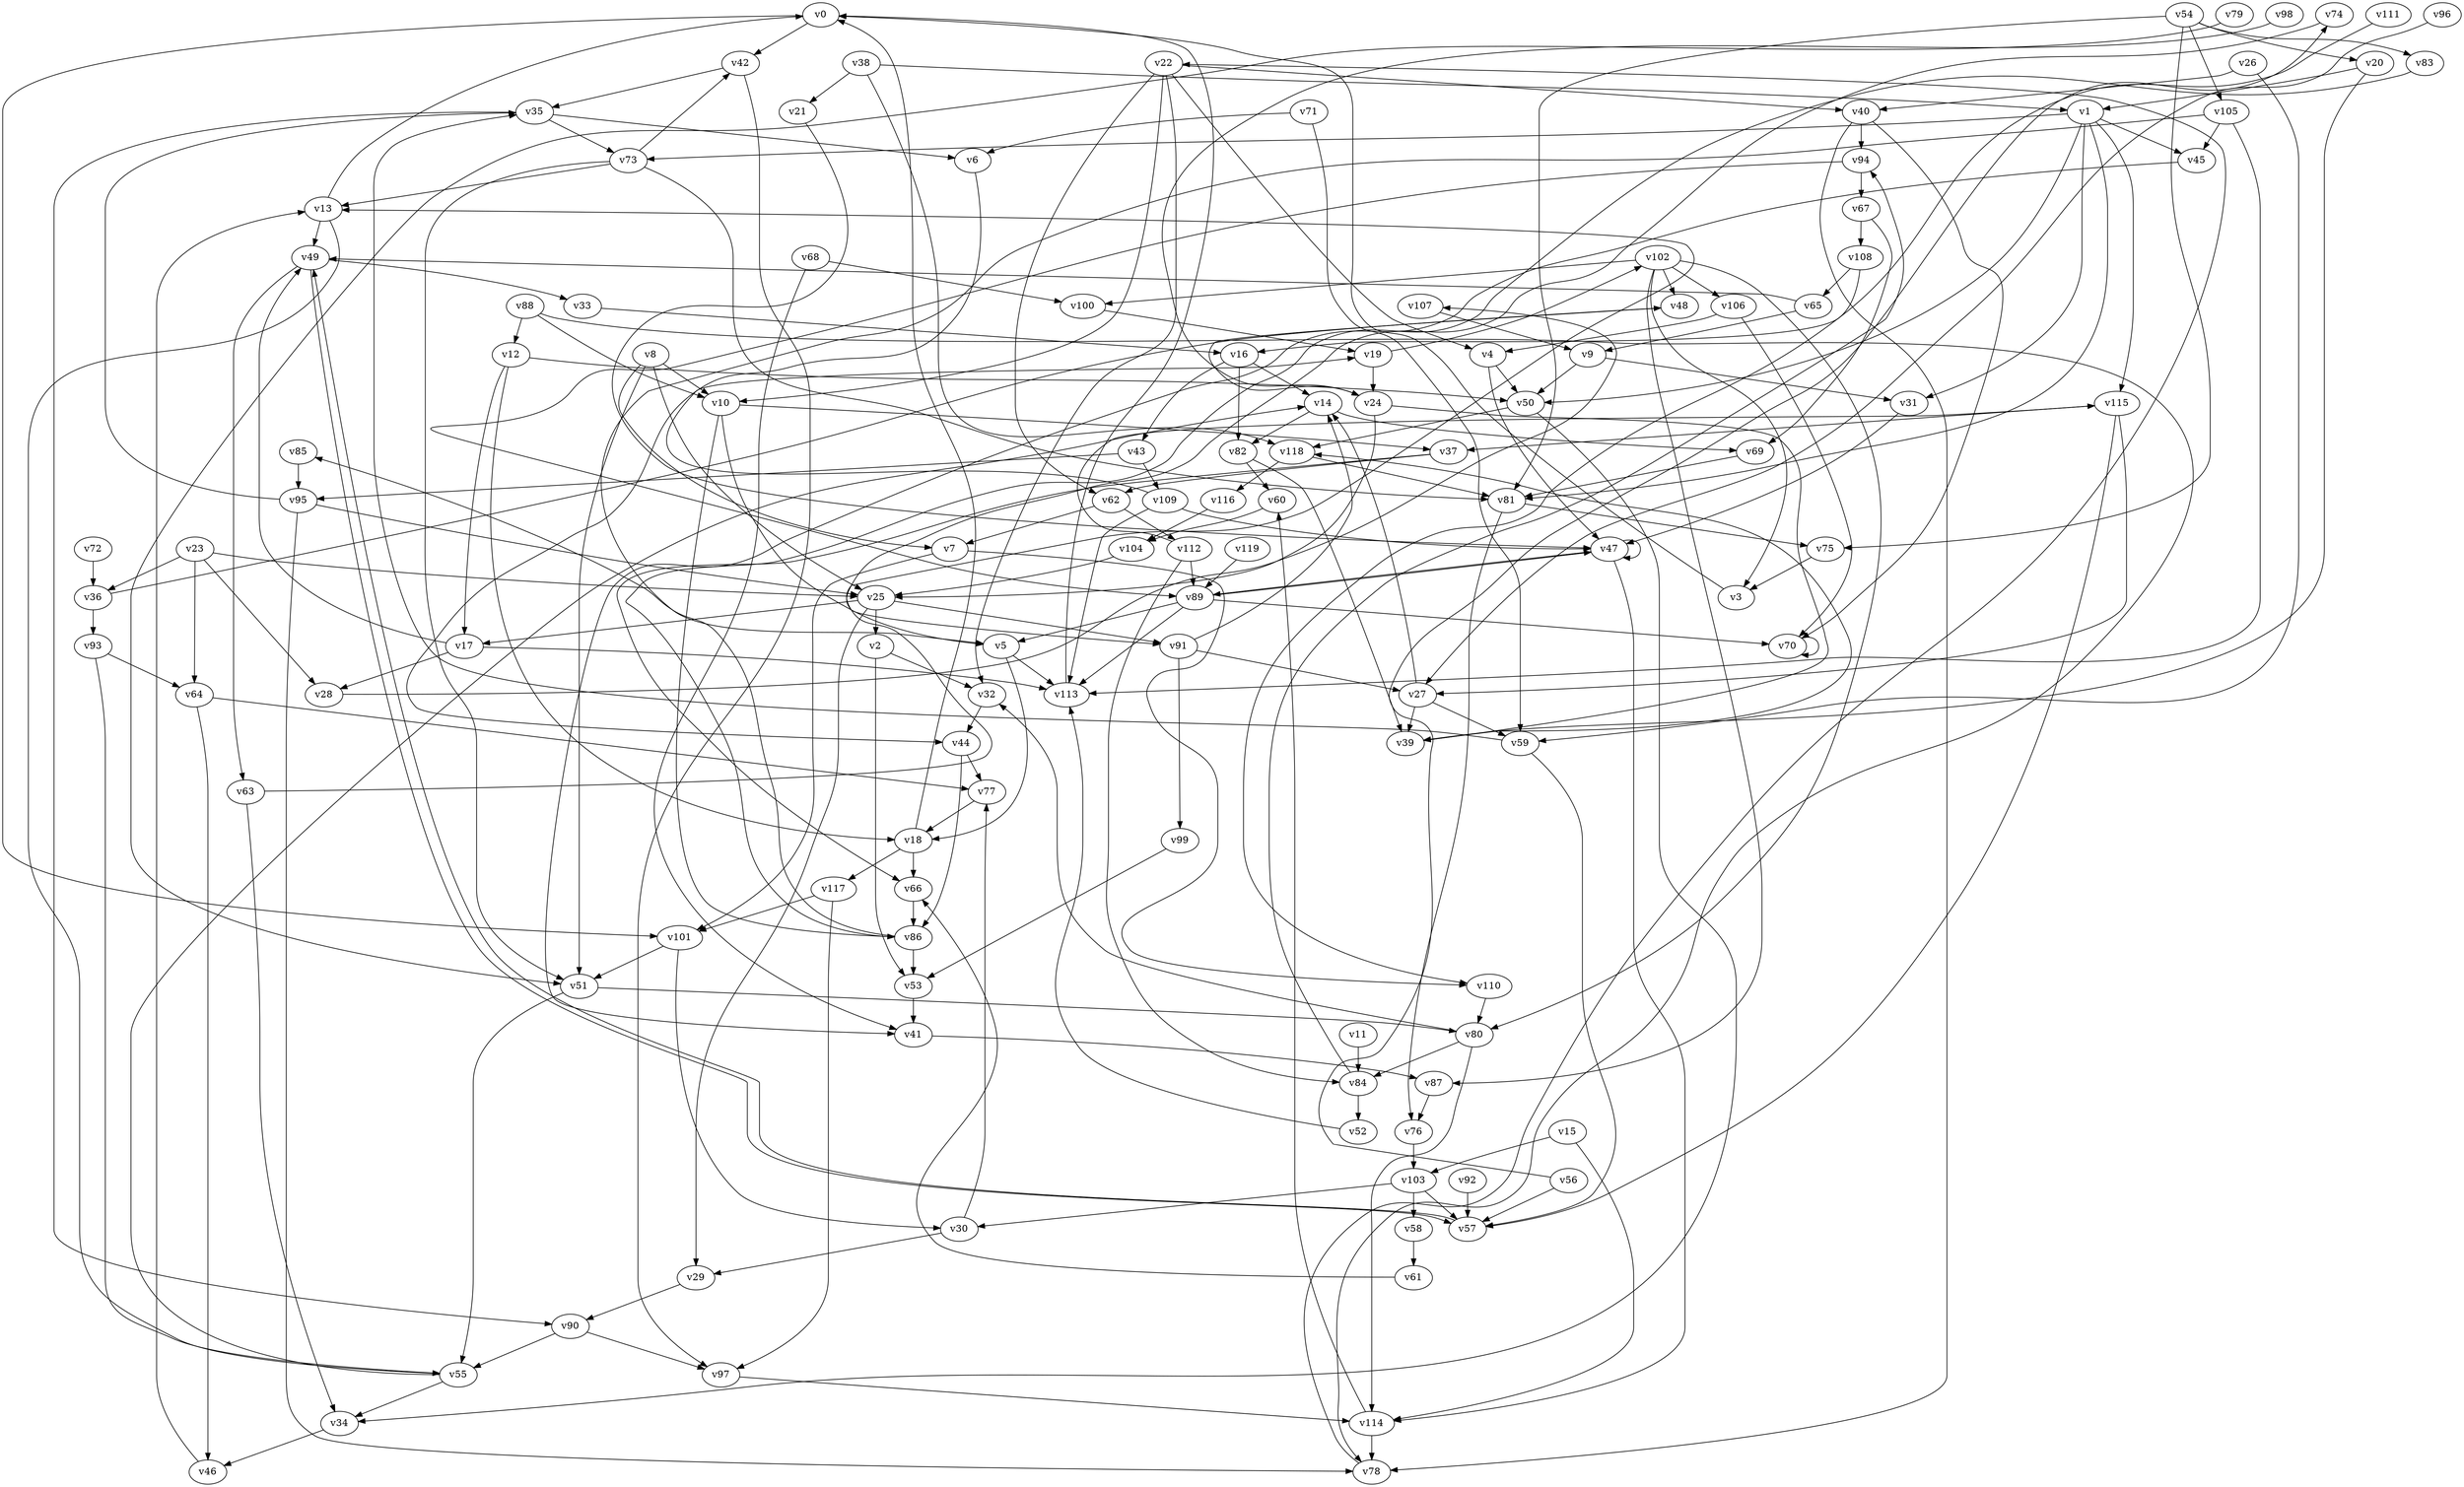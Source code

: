 // Benchmark game 170 - 120 vertices
// time_bound: 47
// targets: v104
digraph G {
    v0 [name="v0", player=0];
    v1 [name="v1", player=0];
    v2 [name="v2", player=1];
    v3 [name="v3", player=1];
    v4 [name="v4", player=1];
    v5 [name="v5", player=0];
    v6 [name="v6", player=1];
    v7 [name="v7", player=1];
    v8 [name="v8", player=1];
    v9 [name="v9", player=1];
    v10 [name="v10", player=1];
    v11 [name="v11", player=0];
    v12 [name="v12", player=0];
    v13 [name="v13", player=1];
    v14 [name="v14", player=0];
    v15 [name="v15", player=1];
    v16 [name="v16", player=0];
    v17 [name="v17", player=0];
    v18 [name="v18", player=1];
    v19 [name="v19", player=0];
    v20 [name="v20", player=1];
    v21 [name="v21", player=1];
    v22 [name="v22", player=0];
    v23 [name="v23", player=0];
    v24 [name="v24", player=1];
    v25 [name="v25", player=1];
    v26 [name="v26", player=0];
    v27 [name="v27", player=0];
    v28 [name="v28", player=1];
    v29 [name="v29", player=0];
    v30 [name="v30", player=0];
    v31 [name="v31", player=0];
    v32 [name="v32", player=1];
    v33 [name="v33", player=0];
    v34 [name="v34", player=1];
    v35 [name="v35", player=0];
    v36 [name="v36", player=1];
    v37 [name="v37", player=0];
    v38 [name="v38", player=1];
    v39 [name="v39", player=1];
    v40 [name="v40", player=0];
    v41 [name="v41", player=0];
    v42 [name="v42", player=1];
    v43 [name="v43", player=0];
    v44 [name="v44", player=0];
    v45 [name="v45", player=1];
    v46 [name="v46", player=1];
    v47 [name="v47", player=1];
    v48 [name="v48", player=1];
    v49 [name="v49", player=1];
    v50 [name="v50", player=0];
    v51 [name="v51", player=0];
    v52 [name="v52", player=1];
    v53 [name="v53", player=0];
    v54 [name="v54", player=1];
    v55 [name="v55", player=0];
    v56 [name="v56", player=1];
    v57 [name="v57", player=0];
    v58 [name="v58", player=1];
    v59 [name="v59", player=1];
    v60 [name="v60", player=1];
    v61 [name="v61", player=0];
    v62 [name="v62", player=0];
    v63 [name="v63", player=1];
    v64 [name="v64", player=1];
    v65 [name="v65", player=0];
    v66 [name="v66", player=1];
    v67 [name="v67", player=1];
    v68 [name="v68", player=0];
    v69 [name="v69", player=0];
    v70 [name="v70", player=1];
    v71 [name="v71", player=1];
    v72 [name="v72", player=0];
    v73 [name="v73", player=0];
    v74 [name="v74", player=0];
    v75 [name="v75", player=1];
    v76 [name="v76", player=1];
    v77 [name="v77", player=0];
    v78 [name="v78", player=1];
    v79 [name="v79", player=1];
    v80 [name="v80", player=0];
    v81 [name="v81", player=1];
    v82 [name="v82", player=0];
    v83 [name="v83", player=1];
    v84 [name="v84", player=0];
    v85 [name="v85", player=0];
    v86 [name="v86", player=0];
    v87 [name="v87", player=1];
    v88 [name="v88", player=0];
    v89 [name="v89", player=1];
    v90 [name="v90", player=0];
    v91 [name="v91", player=1];
    v92 [name="v92", player=1];
    v93 [name="v93", player=0];
    v94 [name="v94", player=0];
    v95 [name="v95", player=0];
    v96 [name="v96", player=1];
    v97 [name="v97", player=1];
    v98 [name="v98", player=0];
    v99 [name="v99", player=1];
    v100 [name="v100", player=0];
    v101 [name="v101", player=0];
    v102 [name="v102", player=1];
    v103 [name="v103", player=0];
    v104 [name="v104", player=1, target=1];
    v105 [name="v105", player=1];
    v106 [name="v106", player=0];
    v107 [name="v107", player=0];
    v108 [name="v108", player=1];
    v109 [name="v109", player=0];
    v110 [name="v110", player=0];
    v111 [name="v111", player=0];
    v112 [name="v112", player=0];
    v113 [name="v113", player=1];
    v114 [name="v114", player=0];
    v115 [name="v115", player=1];
    v116 [name="v116", player=1];
    v117 [name="v117", player=0];
    v118 [name="v118", player=0];
    v119 [name="v119", player=1];

    v0 -> v42;
    v1 -> v31;
    v2 -> v32;
    v3 -> v0;
    v4 -> v47;
    v5 -> v18;
    v6 -> v44 [constraint="t < 14"];
    v7 -> v110 [constraint="t mod 3 == 1"];
    v8 -> v10;
    v9 -> v50;
    v10 -> v5;
    v11 -> v84;
    v12 -> v18;
    v13 -> v55 [constraint="t < 8"];
    v14 -> v69;
    v15 -> v103;
    v16 -> v82;
    v17 -> v113;
    v18 -> v0;
    v19 -> v102;
    v20 -> v1;
    v21 -> v47 [constraint="t mod 2 == 0"];
    v22 -> v10;
    v23 -> v36;
    v24 -> v39 [constraint="t mod 4 == 1"];
    v25 -> v17;
    v26 -> v40;
    v27 -> v59;
    v28 -> v107 [constraint="t mod 2 == 1"];
    v29 -> v90;
    v30 -> v77;
    v31 -> v47;
    v32 -> v44;
    v33 -> v16;
    v34 -> v46;
    v35 -> v90;
    v36 -> v48 [constraint="t < 15"];
    v37 -> v66 [constraint="t >= 4"];
    v38 -> v118;
    v39 -> v118 [constraint="t mod 2 == 0"];
    v40 -> v78;
    v41 -> v87;
    v42 -> v35;
    v43 -> v109;
    v44 -> v77;
    v45 -> v41 [constraint="t >= 2"];
    v46 -> v13;
    v47 -> v47;
    v48 -> v24 [constraint="t < 15"];
    v49 -> v33;
    v50 -> v34;
    v51 -> v55;
    v52 -> v113 [constraint="t < 12"];
    v53 -> v41;
    v54 -> v20;
    v55 -> v14 [constraint="t mod 3 == 2"];
    v56 -> v74 [constraint="t >= 1"];
    v57 -> v49;
    v58 -> v61;
    v59 -> v57;
    v60 -> v104;
    v61 -> v66 [constraint="t >= 1"];
    v62 -> v7;
    v63 -> v13 [constraint="t < 13"];
    v64 -> v77 [constraint="t >= 2"];
    v65 -> v49 [constraint="t < 6"];
    v66 -> v86;
    v67 -> v69;
    v68 -> v41;
    v69 -> v81 [constraint="t mod 5 == 0"];
    v70 -> v70;
    v71 -> v6;
    v72 -> v36;
    v73 -> v51;
    v74 -> v91 [constraint="t >= 2"];
    v75 -> v3;
    v76 -> v103;
    v77 -> v18;
    v78 -> v22 [constraint="t < 5"];
    v79 -> v51 [constraint="t >= 1"];
    v80 -> v84;
    v81 -> v75;
    v82 -> v60;
    v83 -> v86 [constraint="t mod 3 == 2"];
    v84 -> v94 [constraint="t mod 3 == 0"];
    v85 -> v95;
    v86 -> v85 [constraint="t < 6"];
    v87 -> v76;
    v88 -> v78 [constraint="t < 7"];
    v89 -> v47 [constraint="t >= 5"];
    v90 -> v55;
    v91 -> v27;
    v92 -> v57;
    v93 -> v55;
    v94 -> v89 [constraint="t < 12"];
    v95 -> v25 [constraint="t < 12"];
    v96 -> v27 [constraint="t < 5"];
    v97 -> v114;
    v98 -> v24 [constraint="t mod 2 == 0"];
    v99 -> v53;
    v100 -> v19;
    v101 -> v51;
    v102 -> v106;
    v103 -> v30;
    v104 -> v25;
    v105 -> v5 [constraint="t < 8"];
    v106 -> v70;
    v107 -> v9;
    v108 -> v16;
    v109 -> v19 [constraint="t >= 1"];
    v110 -> v80;
    v111 -> v110 [constraint="t >= 5"];
    v112 -> v115 [constraint="t >= 1"];
    v113 -> v0;
    v114 -> v78;
    v115 -> v37;
    v116 -> v104;
    v117 -> v101;
    v118 -> v116;
    v119 -> v89;
    v54 -> v83;
    v73 -> v81;
    v37 -> v62;
    v89 -> v113;
    v9 -> v31;
    v89 -> v5;
    v103 -> v58;
    v102 -> v100;
    v18 -> v117;
    v2 -> v53;
    v13 -> v0;
    v23 -> v64;
    v101 -> v30;
    v35 -> v73;
    v54 -> v81;
    v0 -> v101;
    v51 -> v80;
    v112 -> v84;
    v13 -> v49;
    v95 -> v35;
    v89 -> v70;
    v27 -> v14;
    v23 -> v25;
    v4 -> v50;
    v65 -> v9;
    v22 -> v40;
    v93 -> v64;
    v114 -> v60;
    v67 -> v108;
    v14 -> v82;
    v80 -> v114;
    v10 -> v86;
    v7 -> v101;
    v16 -> v43;
    v22 -> v62;
    v5 -> v113;
    v54 -> v105;
    v118 -> v81;
    v12 -> v17;
    v17 -> v49;
    v106 -> v4;
    v86 -> v53;
    v88 -> v12;
    v36 -> v93;
    v22 -> v32;
    v40 -> v70;
    v55 -> v34;
    v10 -> v37;
    v43 -> v95;
    v108 -> v65;
    v23 -> v28;
    v8 -> v25;
    v112 -> v89;
    v68 -> v100;
    v38 -> v21;
    v71 -> v59;
    v105 -> v113;
    v25 -> v29;
    v25 -> v2;
    v56 -> v57;
    v26 -> v59;
    v109 -> v47;
    v27 -> v39;
    v63 -> v34;
    v59 -> v35;
    v102 -> v48;
    v38 -> v1;
    v19 -> v24;
    v1 -> v45;
    v105 -> v45;
    v82 -> v39;
    v88 -> v10;
    v16 -> v14;
    v20 -> v39;
    v18 -> v66;
    v115 -> v27;
    v42 -> v97;
    v81 -> v76;
    v80 -> v32;
    v50 -> v118;
    v8 -> v7;
    v84 -> v52;
    v1 -> v115;
    v102 -> v80;
    v15 -> v114;
    v35 -> v6;
    v30 -> v29;
    v49 -> v63;
    v54 -> v75;
    v91 -> v14;
    v17 -> v28;
    v44 -> v86;
    v103 -> v57;
    v73 -> v13;
    v102 -> v3;
    v1 -> v81;
    v24 -> v25;
    v12 -> v50;
    v115 -> v57;
    v91 -> v99;
    v47 -> v114;
    v90 -> v97;
    v95 -> v78;
    v1 -> v50;
    v22 -> v4;
    v62 -> v112;
    v1 -> v73;
    v94 -> v67;
    v49 -> v57;
    v102 -> v87;
    v73 -> v42;
    v25 -> v91;
    v8 -> v51;
    v47 -> v89;
    v64 -> v46;
    v40 -> v94;
    v117 -> v97;
    v109 -> v113;
}

